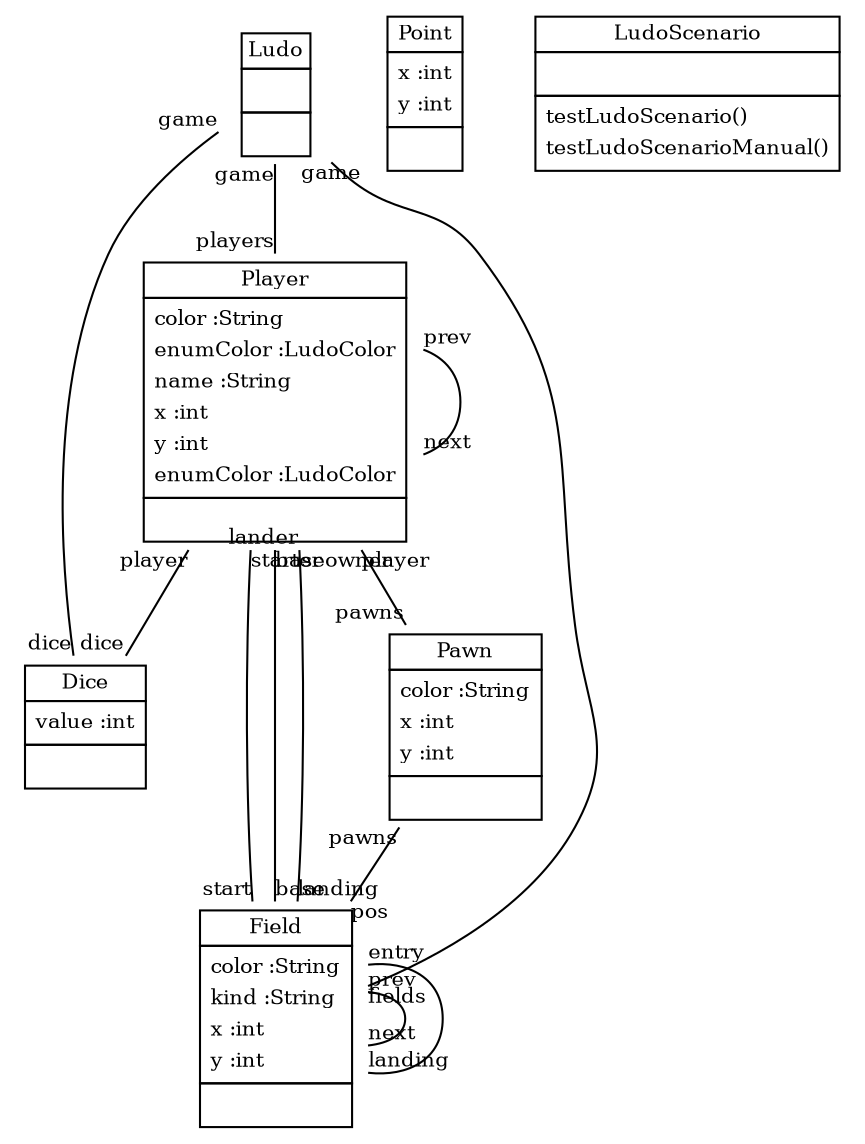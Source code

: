
 digraph ClassDiagram {
    node [shape = none, fontsize = 10]; 
    edge [fontsize = 10];
    
    
    _Ludo [label=<<table border='0' cellborder='1' cellspacing='0'> <tr> <td HREF="../examples/org/sdmlib/examples/ludo/Ludo.java">Ludo</td> </tr> <tr><td><table border='0' cellborder='0' cellspacing='0'> <tr><td> </td></tr> </table></td></tr> <tr><td><table border='0' cellborder='0' cellspacing='0'> <tr><td> </td></tr> </table></td></tr> </table>>];
    _Point [label=<<table border='0' cellborder='1' cellspacing='0'> <tr> <td HREF="../examples/java/awt/Point.java">Point</td> </tr> <tr><td><table border='0' cellborder='0' cellspacing='0'> <tr><td align='left'>x :int</td></tr> <tr><td align='left'>y :int</td></tr>  </table></td></tr> <tr><td><table border='0' cellborder='0' cellspacing='0'> <tr><td> </td></tr> </table></td></tr> </table>>];
    _Player [label=<<table border='0' cellborder='1' cellspacing='0'> <tr> <td HREF="../examples/org/sdmlib/examples/ludo/Player.java">Player</td> </tr> <tr><td><table border='0' cellborder='0' cellspacing='0'> <tr><td align='left'>color :String</td></tr> <tr><td align='left'>enumColor :LudoColor</td></tr> <tr><td align='left'>name :String</td></tr> <tr><td align='left'>x :int</td></tr> <tr><td align='left'>y :int</td></tr> <tr><td align='left'>enumColor :LudoColor</td></tr>  </table></td></tr> <tr><td><table border='0' cellborder='0' cellspacing='0'> <tr><td> </td></tr> </table></td></tr> </table>>];
    _Dice [label=<<table border='0' cellborder='1' cellspacing='0'> <tr> <td HREF="../examples/org/sdmlib/examples/ludo/Dice.java">Dice</td> </tr> <tr><td><table border='0' cellborder='0' cellspacing='0'> <tr><td align='left'>value :int</td></tr>  </table></td></tr> <tr><td><table border='0' cellborder='0' cellspacing='0'> <tr><td> </td></tr> </table></td></tr> </table>>];
    _Field [label=<<table border='0' cellborder='1' cellspacing='0'> <tr> <td HREF="../examples/org/sdmlib/examples/ludo/Field.java">Field</td> </tr> <tr><td><table border='0' cellborder='0' cellspacing='0'> <tr><td align='left'>color :String</td></tr> <tr><td align='left'>kind :String</td></tr> <tr><td align='left'>x :int</td></tr> <tr><td align='left'>y :int</td></tr>  </table></td></tr> <tr><td><table border='0' cellborder='0' cellspacing='0'> <tr><td> </td></tr> </table></td></tr> </table>>];
    _Pawn [label=<<table border='0' cellborder='1' cellspacing='0'> <tr> <td HREF="../examples/org/sdmlib/examples/ludo/Pawn.java">Pawn</td> </tr> <tr><td><table border='0' cellborder='0' cellspacing='0'> <tr><td align='left'>color :String</td></tr> <tr><td align='left'>x :int</td></tr> <tr><td align='left'>y :int</td></tr>  </table></td></tr> <tr><td><table border='0' cellborder='0' cellspacing='0'> <tr><td> </td></tr> </table></td></tr> </table>>];
    _Point [label=<<table border='0' cellborder='1' cellspacing='0'> <tr> <td HREF="../examples/java/awt/Point.java">Point</td> </tr> <tr><td><table border='0' cellborder='0' cellspacing='0'> <tr><td align='left'>x :int</td></tr> <tr><td align='left'>y :int</td></tr>  </table></td></tr> <tr><td><table border='0' cellborder='0' cellspacing='0'> <tr><td> </td></tr> </table></td></tr> </table>>];
    _LudoScenario [label=<<table border='0' cellborder='1' cellspacing='0'> <tr> <td HREF="../examples/org/sdmlib/examples/ludo/LudoScenario.java">LudoScenario</td> </tr> <tr><td><table border='0' cellborder='0' cellspacing='0'> <tr><td> </td></tr> </table></td></tr> <tr><td><table border='0' cellborder='0' cellspacing='0'> <tr><td align='left'>testLudoScenario()</td></tr> <tr><td align='left'>testLudoScenarioManual()</td></tr>  </table></td></tr> </table>>];
    
    
    
    _Ludo -> _Player [headlabel = "players" taillabel = "game" arrowhead = "none" ];
    _Player -> _Player [headlabel = "next" taillabel = "prev" arrowhead = "none" ];
    _Ludo -> _Dice [headlabel = "dice" taillabel = "game" arrowhead = "none" ];
    _Player -> _Dice [headlabel = "dice" taillabel = "player" arrowhead = "none" ];
    _Ludo -> _Field [headlabel = "fields" taillabel = "game" arrowhead = "none" ];
    _Field -> _Field [headlabel = "next" taillabel = "prev" arrowhead = "none" ];
    _Field -> _Field [headlabel = "landing" taillabel = "entry" arrowhead = "none" ];
    _Player -> _Field [headlabel = "start" taillabel = "starter" arrowhead = "none" ];
    _Player -> _Field [headlabel = "base" taillabel = "baseowner" arrowhead = "none" ];
    _Player -> _Field [headlabel = "landing" taillabel = "lander" arrowhead = "none" ];
    _Player -> _Pawn [headlabel = "pawns" taillabel = "player" arrowhead = "none" ];
    _Pawn -> _Field [headlabel = "pos" taillabel = "pawns" arrowhead = "none" ];
}
